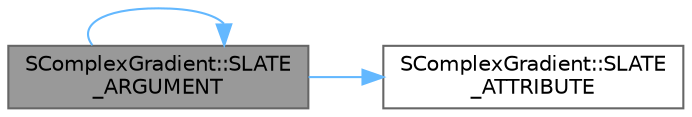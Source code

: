 digraph "SComplexGradient::SLATE_ARGUMENT"
{
 // INTERACTIVE_SVG=YES
 // LATEX_PDF_SIZE
  bgcolor="transparent";
  edge [fontname=Helvetica,fontsize=10,labelfontname=Helvetica,labelfontsize=10];
  node [fontname=Helvetica,fontsize=10,shape=box,height=0.2,width=0.4];
  rankdir="LR";
  Node1 [id="Node000001",label="SComplexGradient::SLATE\l_ARGUMENT",height=0.2,width=0.4,color="gray40", fillcolor="grey60", style="filled", fontcolor="black",tooltip="Horizontal or vertical gradient."];
  Node1 -> Node1 [id="edge1_Node000001_Node000001",color="steelblue1",style="solid",tooltip=" "];
  Node1 -> Node2 [id="edge2_Node000001_Node000002",color="steelblue1",style="solid",tooltip=" "];
  Node2 [id="Node000002",label="SComplexGradient::SLATE\l_ATTRIBUTE",height=0.2,width=0.4,color="grey40", fillcolor="white", style="filled",URL="$d4/ddf/classSComplexGradient.html#aa153a439ba0663aa1c8d6babc0480e3b",tooltip="The colors used in the gradient."];
}
